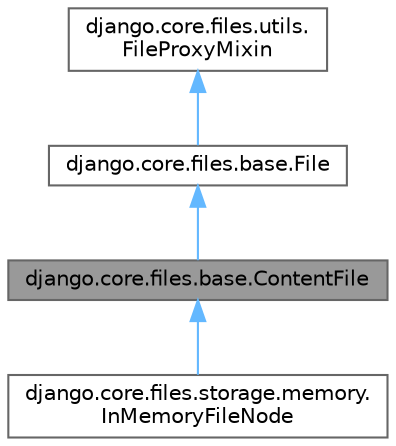digraph "django.core.files.base.ContentFile"
{
 // LATEX_PDF_SIZE
  bgcolor="transparent";
  edge [fontname=Helvetica,fontsize=10,labelfontname=Helvetica,labelfontsize=10];
  node [fontname=Helvetica,fontsize=10,shape=box,height=0.2,width=0.4];
  Node1 [id="Node000001",label="django.core.files.base.ContentFile",height=0.2,width=0.4,color="gray40", fillcolor="grey60", style="filled", fontcolor="black",tooltip=" "];
  Node2 -> Node1 [id="edge1_Node000001_Node000002",dir="back",color="steelblue1",style="solid",tooltip=" "];
  Node2 [id="Node000002",label="django.core.files.base.File",height=0.2,width=0.4,color="gray40", fillcolor="white", style="filled",URL="$classdjango_1_1core_1_1files_1_1base_1_1_file.html",tooltip=" "];
  Node3 -> Node2 [id="edge2_Node000002_Node000003",dir="back",color="steelblue1",style="solid",tooltip=" "];
  Node3 [id="Node000003",label="django.core.files.utils.\lFileProxyMixin",height=0.2,width=0.4,color="gray40", fillcolor="white", style="filled",URL="$classdjango_1_1core_1_1files_1_1utils_1_1_file_proxy_mixin.html",tooltip=" "];
  Node1 -> Node4 [id="edge3_Node000001_Node000004",dir="back",color="steelblue1",style="solid",tooltip=" "];
  Node4 [id="Node000004",label="django.core.files.storage.memory.\lInMemoryFileNode",height=0.2,width=0.4,color="gray40", fillcolor="white", style="filled",URL="$classdjango_1_1core_1_1files_1_1storage_1_1memory_1_1_in_memory_file_node.html",tooltip=" "];
}
